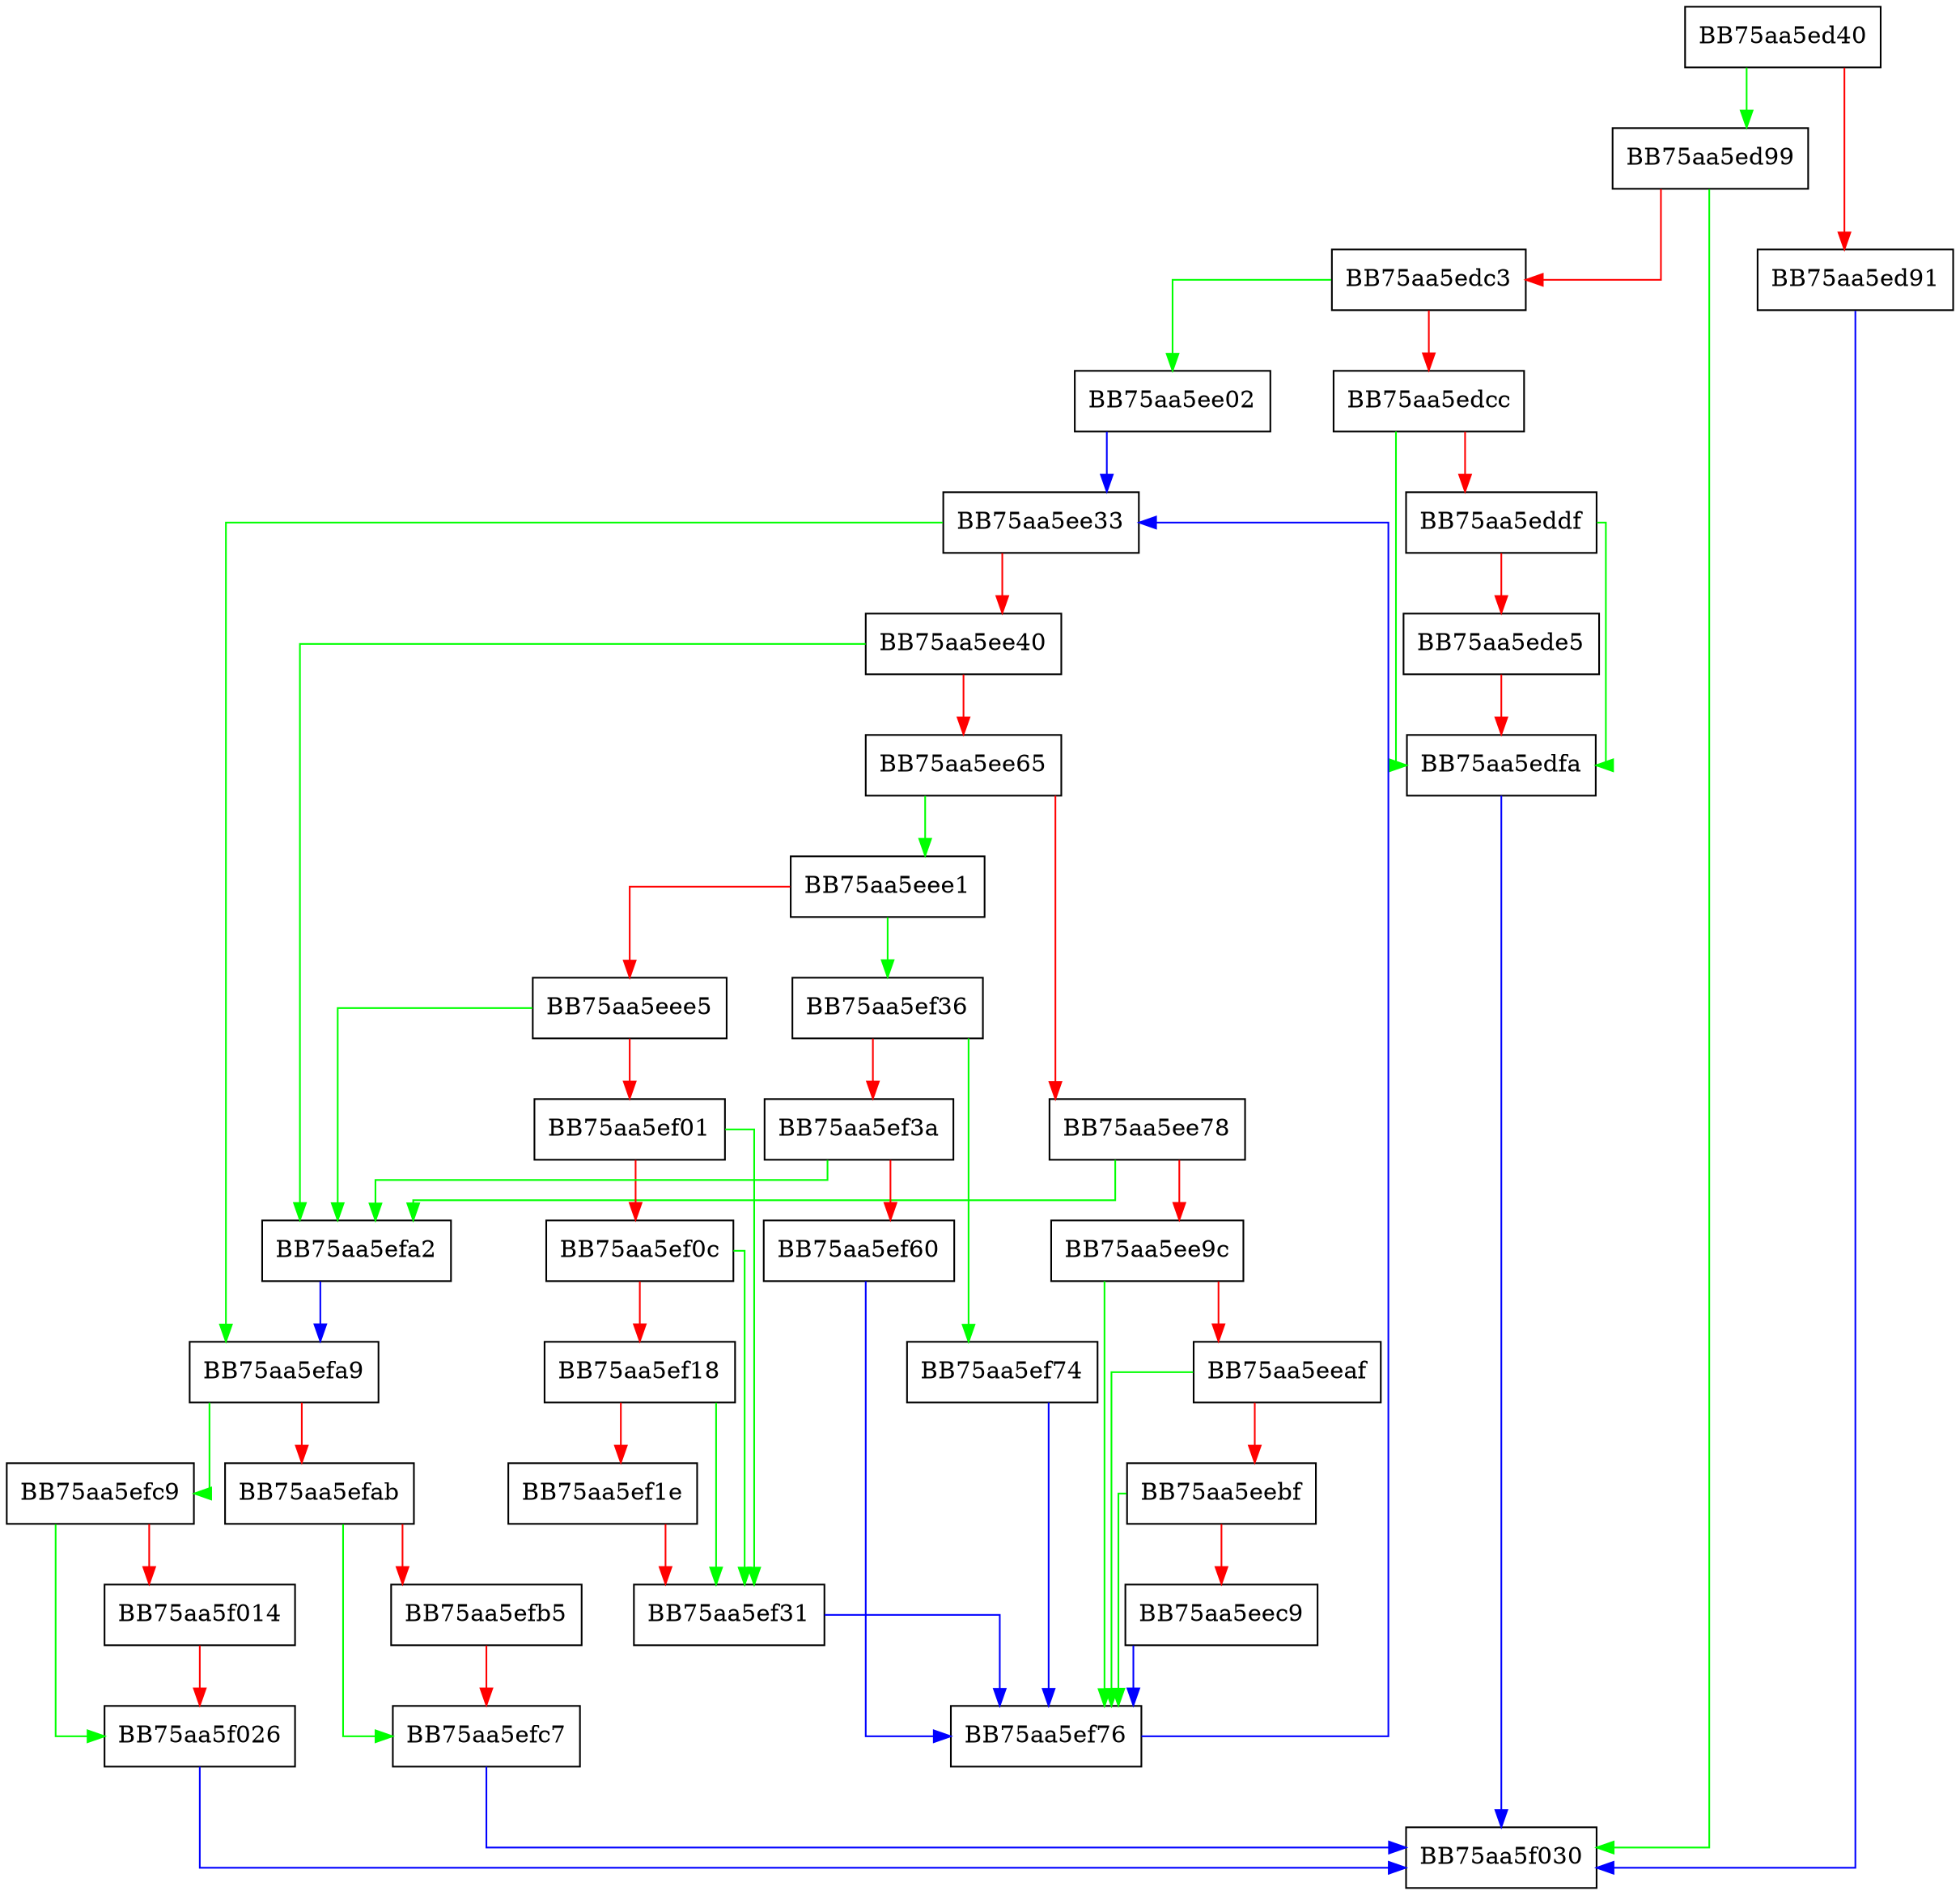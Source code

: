 digraph ResolveRelocations {
  node [shape="box"];
  graph [splines=ortho];
  BB75aa5ed40 -> BB75aa5ed99 [color="green"];
  BB75aa5ed40 -> BB75aa5ed91 [color="red"];
  BB75aa5ed91 -> BB75aa5f030 [color="blue"];
  BB75aa5ed99 -> BB75aa5f030 [color="green"];
  BB75aa5ed99 -> BB75aa5edc3 [color="red"];
  BB75aa5edc3 -> BB75aa5ee02 [color="green"];
  BB75aa5edc3 -> BB75aa5edcc [color="red"];
  BB75aa5edcc -> BB75aa5edfa [color="green"];
  BB75aa5edcc -> BB75aa5eddf [color="red"];
  BB75aa5eddf -> BB75aa5edfa [color="green"];
  BB75aa5eddf -> BB75aa5ede5 [color="red"];
  BB75aa5ede5 -> BB75aa5edfa [color="red"];
  BB75aa5edfa -> BB75aa5f030 [color="blue"];
  BB75aa5ee02 -> BB75aa5ee33 [color="blue"];
  BB75aa5ee33 -> BB75aa5efa9 [color="green"];
  BB75aa5ee33 -> BB75aa5ee40 [color="red"];
  BB75aa5ee40 -> BB75aa5efa2 [color="green"];
  BB75aa5ee40 -> BB75aa5ee65 [color="red"];
  BB75aa5ee65 -> BB75aa5eee1 [color="green"];
  BB75aa5ee65 -> BB75aa5ee78 [color="red"];
  BB75aa5ee78 -> BB75aa5efa2 [color="green"];
  BB75aa5ee78 -> BB75aa5ee9c [color="red"];
  BB75aa5ee9c -> BB75aa5ef76 [color="green"];
  BB75aa5ee9c -> BB75aa5eeaf [color="red"];
  BB75aa5eeaf -> BB75aa5ef76 [color="green"];
  BB75aa5eeaf -> BB75aa5eebf [color="red"];
  BB75aa5eebf -> BB75aa5ef76 [color="green"];
  BB75aa5eebf -> BB75aa5eec9 [color="red"];
  BB75aa5eec9 -> BB75aa5ef76 [color="blue"];
  BB75aa5eee1 -> BB75aa5ef36 [color="green"];
  BB75aa5eee1 -> BB75aa5eee5 [color="red"];
  BB75aa5eee5 -> BB75aa5efa2 [color="green"];
  BB75aa5eee5 -> BB75aa5ef01 [color="red"];
  BB75aa5ef01 -> BB75aa5ef31 [color="green"];
  BB75aa5ef01 -> BB75aa5ef0c [color="red"];
  BB75aa5ef0c -> BB75aa5ef31 [color="green"];
  BB75aa5ef0c -> BB75aa5ef18 [color="red"];
  BB75aa5ef18 -> BB75aa5ef31 [color="green"];
  BB75aa5ef18 -> BB75aa5ef1e [color="red"];
  BB75aa5ef1e -> BB75aa5ef31 [color="red"];
  BB75aa5ef31 -> BB75aa5ef76 [color="blue"];
  BB75aa5ef36 -> BB75aa5ef74 [color="green"];
  BB75aa5ef36 -> BB75aa5ef3a [color="red"];
  BB75aa5ef3a -> BB75aa5efa2 [color="green"];
  BB75aa5ef3a -> BB75aa5ef60 [color="red"];
  BB75aa5ef60 -> BB75aa5ef76 [color="blue"];
  BB75aa5ef74 -> BB75aa5ef76 [color="blue"];
  BB75aa5ef76 -> BB75aa5ee33 [color="blue"];
  BB75aa5efa2 -> BB75aa5efa9 [color="blue"];
  BB75aa5efa9 -> BB75aa5efc9 [color="green"];
  BB75aa5efa9 -> BB75aa5efab [color="red"];
  BB75aa5efab -> BB75aa5efc7 [color="green"];
  BB75aa5efab -> BB75aa5efb5 [color="red"];
  BB75aa5efb5 -> BB75aa5efc7 [color="red"];
  BB75aa5efc7 -> BB75aa5f030 [color="blue"];
  BB75aa5efc9 -> BB75aa5f026 [color="green"];
  BB75aa5efc9 -> BB75aa5f014 [color="red"];
  BB75aa5f014 -> BB75aa5f026 [color="red"];
  BB75aa5f026 -> BB75aa5f030 [color="blue"];
}